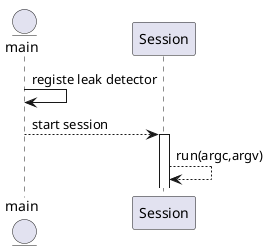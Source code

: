 @startuml "Start Up"
Entity main 
participant Session
main -> main : registe leak detector

main --> Session : start session 
activate Session
Session --> Session : run(argc,argv) 
@enduml